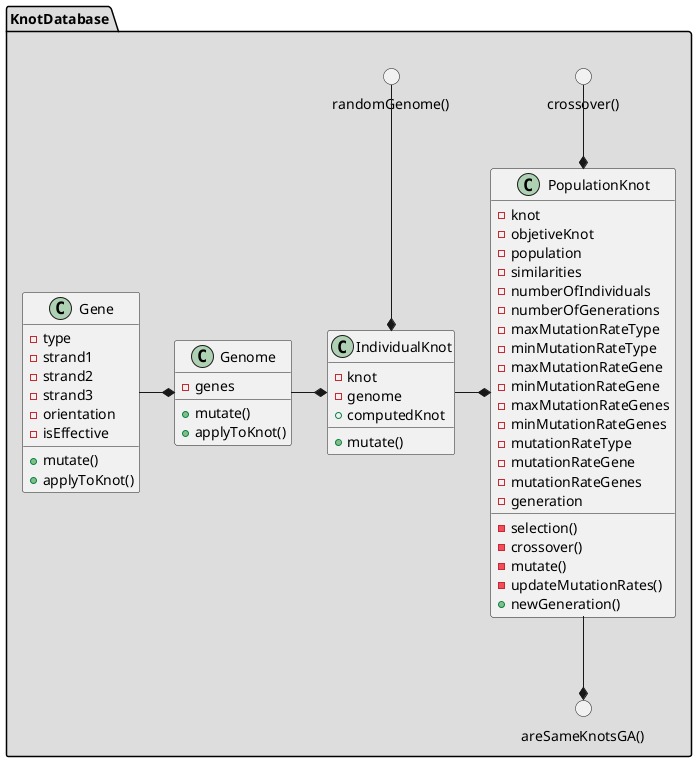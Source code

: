 @startuml Diagrama de Clases

package "KnotDatabase" #DDDDDD {
    class Gene {
        -type
        -strand1
        -strand2
        -strand3
        -orientation
        -isEffective
        +mutate()
        +applyToKnot()
    }

    class Genome {
        -genes
        +mutate()
        +applyToKnot()
    }

    class IndividualKnot {
        -knot
        -genome
        +computedKnot
        +mutate()
    }

    class PopulationKnot {
        -knot
        -objetiveKnot
        -population
        -similarities
        -numberOfIndividuals
        -numberOfGenerations
        -maxMutationRateType
        -minMutationRateType
        -maxMutationRateGene
        -minMutationRateGene
        -maxMutationRateGenes
        -minMutationRateGenes
        -mutationRateType
        -mutationRateGene
        -mutationRateGenes
        -generation
        -selection()
        -crossover()
        -mutate()
        -updateMutationRates()
        +newGeneration()
    }

    circle "crossover()"
    circle "areSameKnotsGA()"
    circle "randomGenome()"
    
    PopulationKnot -down-* "areSameKnotsGA()"
    "crossover()" -down-* PopulationKnot
    "randomGenome()" -down-* IndividualKnot
    Gene -right-* Genome
    Genome -right-* IndividualKnot
    IndividualKnot -right-* PopulationKnot
}
    
@enduml
